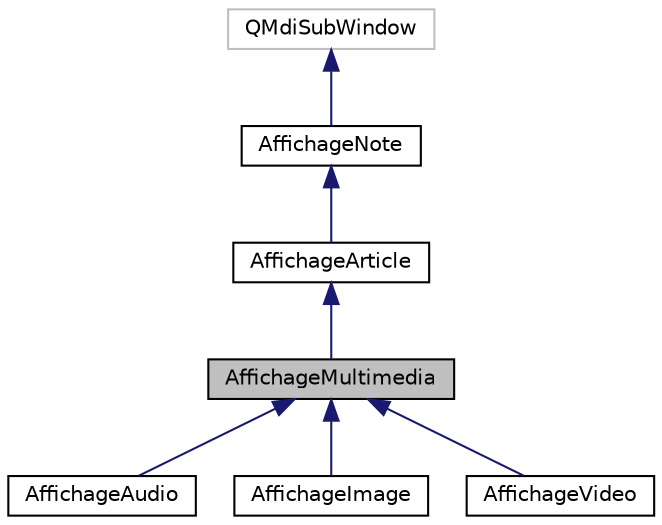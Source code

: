 digraph "AffichageMultimedia"
{
  edge [fontname="Helvetica",fontsize="10",labelfontname="Helvetica",labelfontsize="10"];
  node [fontname="Helvetica",fontsize="10",shape=record];
  Node0 [label="AffichageMultimedia",height=0.2,width=0.4,color="black", fillcolor="grey75", style="filled", fontcolor="black"];
  Node1 -> Node0 [dir="back",color="midnightblue",fontsize="10",style="solid",fontname="Helvetica"];
  Node1 [label="AffichageArticle",height=0.2,width=0.4,color="black", fillcolor="white", style="filled",URL="$class_affichage_article.html",tooltip="Gère l&#39;affichage des articles. "];
  Node2 -> Node1 [dir="back",color="midnightblue",fontsize="10",style="solid",fontname="Helvetica"];
  Node2 [label="AffichageNote",height=0.2,width=0.4,color="black", fillcolor="white", style="filled",URL="$class_affichage_note.html",tooltip="Classe abstraite pour l&#39;affichage d&#39;une Note. "];
  Node3 -> Node2 [dir="back",color="midnightblue",fontsize="10",style="solid",fontname="Helvetica"];
  Node3 [label="QMdiSubWindow",height=0.2,width=0.4,color="grey75", fillcolor="white", style="filled"];
  Node0 -> Node4 [dir="back",color="midnightblue",fontsize="10",style="solid",fontname="Helvetica"];
  Node4 [label="AffichageAudio",height=0.2,width=0.4,color="black", fillcolor="white", style="filled",URL="$class_affichage_audio.html"];
  Node0 -> Node5 [dir="back",color="midnightblue",fontsize="10",style="solid",fontname="Helvetica"];
  Node5 [label="AffichageImage",height=0.2,width=0.4,color="black", fillcolor="white", style="filled",URL="$class_affichage_image.html"];
  Node0 -> Node6 [dir="back",color="midnightblue",fontsize="10",style="solid",fontname="Helvetica"];
  Node6 [label="AffichageVideo",height=0.2,width=0.4,color="black", fillcolor="white", style="filled",URL="$class_affichage_video.html"];
}
